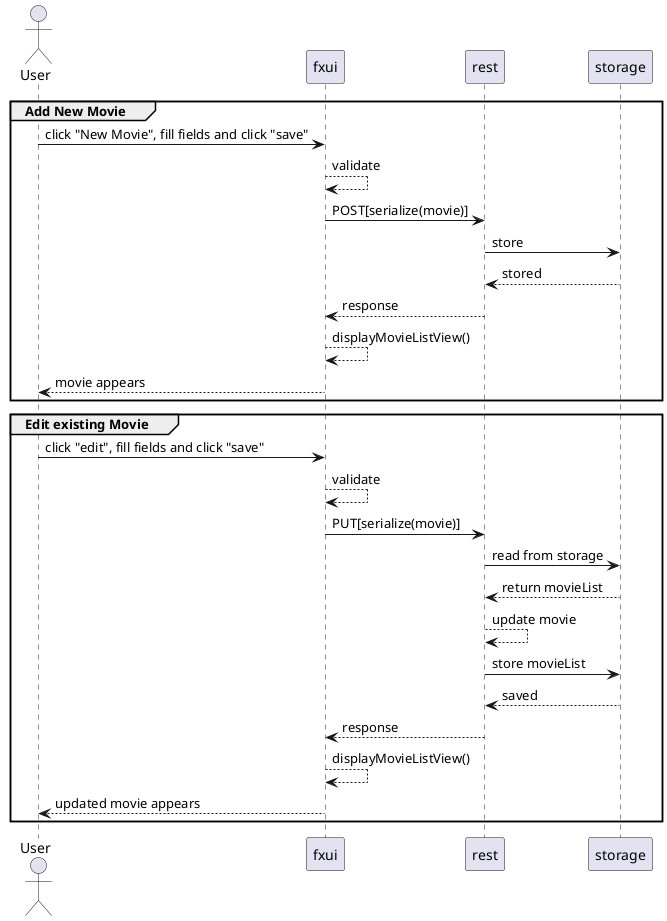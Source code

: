 
@startuml "sequence-diagram"
actor User as user

group Add New Movie

user -> fxui: click "New Movie", fill fields and click "save"

fxui --> fxui: validate
fxui -> rest: POST[serialize(movie)]
rest -> storage: store
rest <-- storage: stored
fxui <-- rest: response
fxui --> fxui: displayMovieListView()
user <-- fxui: movie appears




end

group Edit existing Movie

user -> fxui: click "edit", fill fields and click "save"

fxui --> fxui: validate
fxui -> rest: PUT[serialize(movie)]
rest -> storage: read from storage
rest <-- storage: return movieList
rest --> rest: update movie
rest -> storage: store movieList
rest <-- storage: saved
fxui <-- rest: response
fxui --> fxui: displayMovieListView()
user <-- fxui: updated movie appears





end

@enduml